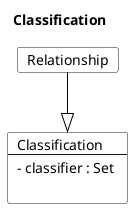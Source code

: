 @startuml
Title Classification 

Card Classification #fff [
Classification
----
- classifier : Set 

]
Card Relationship #fff [
Relationship
]
Relationship --|> Classification  #000 
@enduml